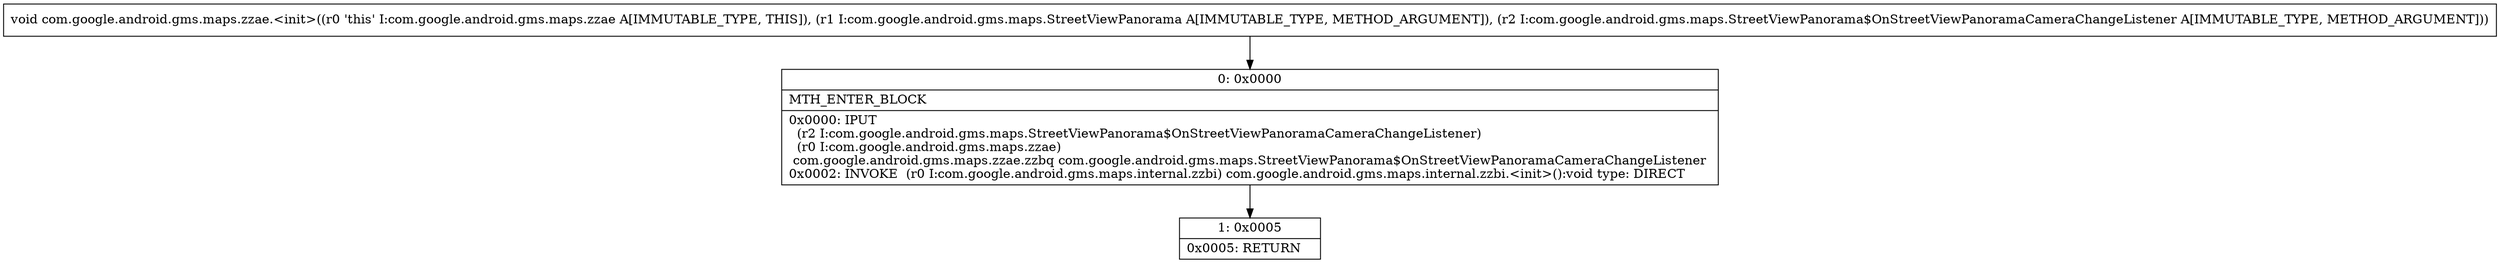 digraph "CFG forcom.google.android.gms.maps.zzae.\<init\>(Lcom\/google\/android\/gms\/maps\/StreetViewPanorama;Lcom\/google\/android\/gms\/maps\/StreetViewPanorama$OnStreetViewPanoramaCameraChangeListener;)V" {
Node_0 [shape=record,label="{0\:\ 0x0000|MTH_ENTER_BLOCK\l|0x0000: IPUT  \l  (r2 I:com.google.android.gms.maps.StreetViewPanorama$OnStreetViewPanoramaCameraChangeListener)\l  (r0 I:com.google.android.gms.maps.zzae)\l com.google.android.gms.maps.zzae.zzbq com.google.android.gms.maps.StreetViewPanorama$OnStreetViewPanoramaCameraChangeListener \l0x0002: INVOKE  (r0 I:com.google.android.gms.maps.internal.zzbi) com.google.android.gms.maps.internal.zzbi.\<init\>():void type: DIRECT \l}"];
Node_1 [shape=record,label="{1\:\ 0x0005|0x0005: RETURN   \l}"];
MethodNode[shape=record,label="{void com.google.android.gms.maps.zzae.\<init\>((r0 'this' I:com.google.android.gms.maps.zzae A[IMMUTABLE_TYPE, THIS]), (r1 I:com.google.android.gms.maps.StreetViewPanorama A[IMMUTABLE_TYPE, METHOD_ARGUMENT]), (r2 I:com.google.android.gms.maps.StreetViewPanorama$OnStreetViewPanoramaCameraChangeListener A[IMMUTABLE_TYPE, METHOD_ARGUMENT])) }"];
MethodNode -> Node_0;
Node_0 -> Node_1;
}

